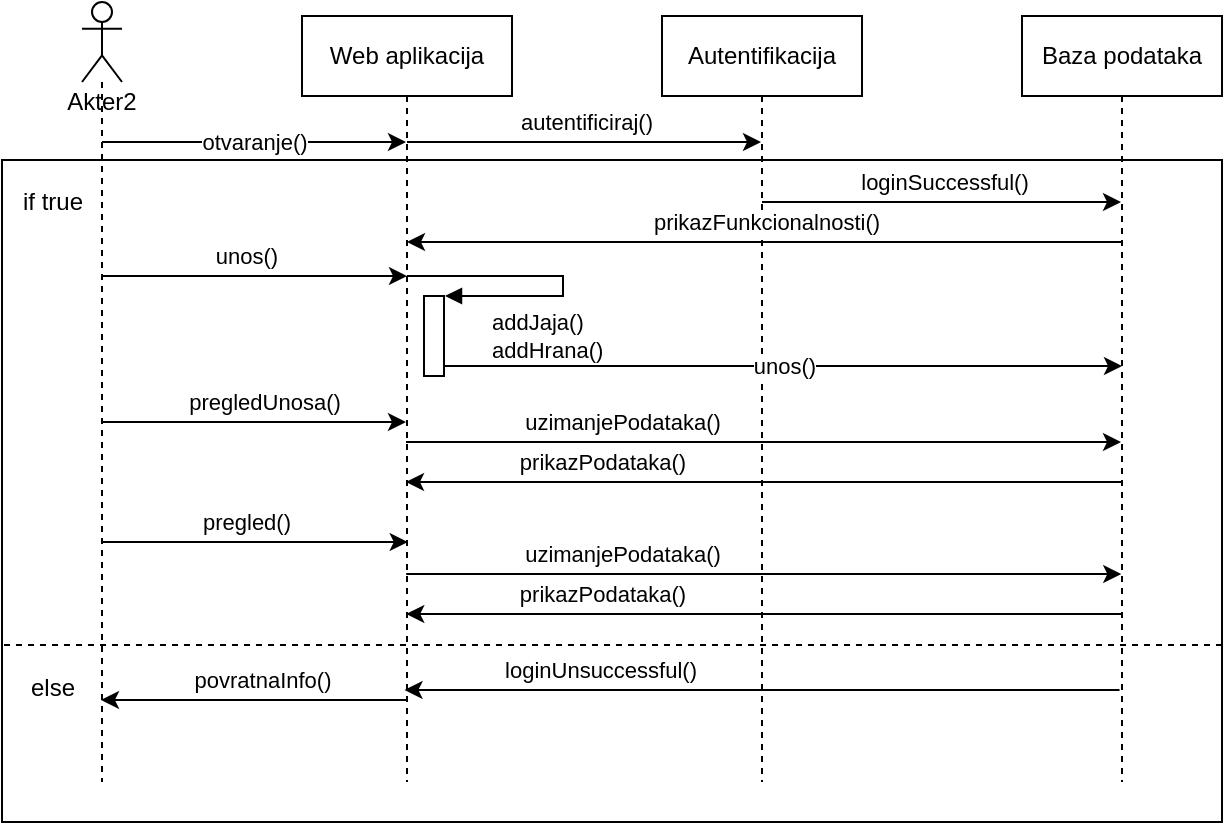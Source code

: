 <mxfile>
    <diagram id="W66MCKCPfeMFEBZK7xAL" name="Page-1">
        <mxGraphModel dx="769" dy="575" grid="1" gridSize="10" guides="1" tooltips="1" connect="1" arrows="1" fold="1" page="1" pageScale="1" pageWidth="827" pageHeight="1169" math="0" shadow="0">
            <root>
                <mxCell id="0"/>
                <mxCell id="1" parent="0"/>
                <mxCell id="soeziekp5oH6GHRPuZ2Z-10" value="" style="rounded=0;whiteSpace=wrap;html=1;" parent="1" vertex="1">
                    <mxGeometry x="280" y="189" width="610" height="331" as="geometry"/>
                </mxCell>
                <mxCell id="soeziekp5oH6GHRPuZ2Z-3" value="otvaranje()" style="edgeStyle=orthogonalEdgeStyle;rounded=0;orthogonalLoop=1;jettySize=auto;html=1;" parent="1" source="oA69pTfiYyQ1RtSddcOU-2" target="soeziekp5oH6GHRPuZ2Z-1" edge="1">
                    <mxGeometry relative="1" as="geometry">
                        <Array as="points">
                            <mxPoint x="360" y="180"/>
                            <mxPoint x="360" y="180"/>
                        </Array>
                    </mxGeometry>
                </mxCell>
                <mxCell id="oA69pTfiYyQ1RtSddcOU-2" value="Akter2" style="shape=umlLifeline;participant=umlActor;perimeter=lifelinePerimeter;whiteSpace=wrap;html=1;container=1;collapsible=0;recursiveResize=0;verticalAlign=top;spacingTop=36;outlineConnect=0;size=40;" parent="1" vertex="1">
                    <mxGeometry x="320" y="110" width="20" height="390" as="geometry"/>
                </mxCell>
                <mxCell id="soeziekp5oH6GHRPuZ2Z-5" value="autentificiraj()" style="edgeStyle=orthogonalEdgeStyle;rounded=0;orthogonalLoop=1;jettySize=auto;html=1;" parent="1" source="soeziekp5oH6GHRPuZ2Z-1" target="soeziekp5oH6GHRPuZ2Z-2" edge="1">
                    <mxGeometry x="0.006" y="10" relative="1" as="geometry">
                        <Array as="points">
                            <mxPoint x="560" y="180"/>
                            <mxPoint x="560" y="180"/>
                        </Array>
                        <mxPoint as="offset"/>
                    </mxGeometry>
                </mxCell>
                <mxCell id="soeziekp5oH6GHRPuZ2Z-23" value="povratnaInfo()" style="edgeStyle=orthogonalEdgeStyle;rounded=0;orthogonalLoop=1;jettySize=auto;html=1;" parent="1" edge="1">
                    <mxGeometry x="-0.056" y="-10" relative="1" as="geometry">
                        <Array as="points">
                            <mxPoint x="410" y="459"/>
                            <mxPoint x="410" y="459"/>
                        </Array>
                        <mxPoint as="offset"/>
                        <mxPoint x="482" y="459" as="sourcePoint"/>
                        <mxPoint x="329.5" y="459" as="targetPoint"/>
                    </mxGeometry>
                </mxCell>
                <mxCell id="soeziekp5oH6GHRPuZ2Z-1" value="Web aplikacija" style="shape=umlLifeline;perimeter=lifelinePerimeter;whiteSpace=wrap;html=1;container=1;collapsible=0;recursiveResize=0;outlineConnect=0;" parent="1" vertex="1">
                    <mxGeometry x="430" y="117" width="105" height="383" as="geometry"/>
                </mxCell>
                <mxCell id="soeziekp5oH6GHRPuZ2Z-7" value="loginSuccessful()" style="edgeStyle=orthogonalEdgeStyle;rounded=0;orthogonalLoop=1;jettySize=auto;html=1;" parent="1" source="soeziekp5oH6GHRPuZ2Z-2" target="soeziekp5oH6GHRPuZ2Z-4" edge="1">
                    <mxGeometry x="0.006" y="10" relative="1" as="geometry">
                        <Array as="points">
                            <mxPoint x="750" y="210"/>
                            <mxPoint x="750" y="210"/>
                        </Array>
                        <mxPoint as="offset"/>
                    </mxGeometry>
                </mxCell>
                <mxCell id="soeziekp5oH6GHRPuZ2Z-2" value="Autentifikacija" style="shape=umlLifeline;perimeter=lifelinePerimeter;whiteSpace=wrap;html=1;container=1;collapsible=0;recursiveResize=0;outlineConnect=0;" parent="1" vertex="1">
                    <mxGeometry x="610" y="117" width="100" height="383" as="geometry"/>
                </mxCell>
                <mxCell id="soeziekp5oH6GHRPuZ2Z-12" value="prikazFunkcionalnosti()" style="edgeStyle=orthogonalEdgeStyle;rounded=0;orthogonalLoop=1;jettySize=auto;html=1;" parent="1" source="soeziekp5oH6GHRPuZ2Z-4" target="soeziekp5oH6GHRPuZ2Z-1" edge="1">
                    <mxGeometry x="-0.003" y="-10" relative="1" as="geometry">
                        <Array as="points">
                            <mxPoint x="660" y="230"/>
                            <mxPoint x="660" y="230"/>
                        </Array>
                        <mxPoint as="offset"/>
                    </mxGeometry>
                </mxCell>
                <mxCell id="soeziekp5oH6GHRPuZ2Z-4" value="Baza podataka" style="shape=umlLifeline;perimeter=lifelinePerimeter;whiteSpace=wrap;html=1;container=1;collapsible=0;recursiveResize=0;outlineConnect=0;" parent="1" vertex="1">
                    <mxGeometry x="790" y="117" width="100" height="383" as="geometry"/>
                </mxCell>
                <mxCell id="soeziekp5oH6GHRPuZ2Z-22" value="loginUnsuccessful()" style="edgeStyle=orthogonalEdgeStyle;rounded=0;orthogonalLoop=1;jettySize=auto;html=1;" parent="1" edge="1">
                    <mxGeometry x="0.452" y="-10" relative="1" as="geometry">
                        <mxPoint x="838.75" y="454" as="sourcePoint"/>
                        <mxPoint x="481.25" y="454" as="targetPoint"/>
                        <Array as="points">
                            <mxPoint x="659.25" y="454"/>
                            <mxPoint x="659.25" y="454"/>
                        </Array>
                        <mxPoint as="offset"/>
                    </mxGeometry>
                </mxCell>
                <mxCell id="soeziekp5oH6GHRPuZ2Z-24" value="" style="endArrow=none;dashed=1;html=1;entryX=0;entryY=0.5;entryDx=0;entryDy=0;exitX=1;exitY=0.684;exitDx=0;exitDy=0;exitPerimeter=0;" parent="1" edge="1">
                    <mxGeometry width="50" height="50" relative="1" as="geometry">
                        <mxPoint x="890" y="431.524" as="sourcePoint"/>
                        <mxPoint x="280" y="431.5" as="targetPoint"/>
                    </mxGeometry>
                </mxCell>
                <mxCell id="soeziekp5oH6GHRPuZ2Z-25" value="if true" style="text;html=1;align=center;verticalAlign=middle;resizable=0;points=[];autosize=1;strokeColor=none;" parent="1" vertex="1">
                    <mxGeometry x="280" y="200" width="50" height="20" as="geometry"/>
                </mxCell>
                <mxCell id="soeziekp5oH6GHRPuZ2Z-26" value="else" style="text;html=1;align=center;verticalAlign=middle;resizable=0;points=[];autosize=1;strokeColor=none;" parent="1" vertex="1">
                    <mxGeometry x="285" y="443" width="40" height="20" as="geometry"/>
                </mxCell>
                <mxCell id="6" value="unos()" style="edgeStyle=orthogonalEdgeStyle;rounded=0;orthogonalLoop=1;jettySize=auto;html=1;" edge="1" parent="1">
                    <mxGeometry x="-0.06" y="10" relative="1" as="geometry">
                        <Array as="points">
                            <mxPoint x="400.5" y="247"/>
                            <mxPoint x="400.5" y="247"/>
                        </Array>
                        <mxPoint as="offset"/>
                        <mxPoint x="330" y="247" as="sourcePoint"/>
                        <mxPoint x="482.5" y="247" as="targetPoint"/>
                    </mxGeometry>
                </mxCell>
                <mxCell id="7" value="addJaja()&lt;br&gt;addHrana()" style="edgeStyle=orthogonalEdgeStyle;html=1;align=left;spacingLeft=2;endArrow=block;rounded=0;entryX=1;entryY=0;" edge="1" parent="1">
                    <mxGeometry x="0.748" y="20" relative="1" as="geometry">
                        <mxPoint x="482.5" y="247" as="sourcePoint"/>
                        <Array as="points">
                            <mxPoint x="560.5" y="247"/>
                            <mxPoint x="560.5" y="257"/>
                        </Array>
                        <mxPoint x="1" as="offset"/>
                        <mxPoint x="501.5" y="257" as="targetPoint"/>
                    </mxGeometry>
                </mxCell>
                <mxCell id="8" value="unos()" style="edgeStyle=orthogonalEdgeStyle;rounded=0;orthogonalLoop=1;jettySize=auto;html=1;" edge="1" parent="1">
                    <mxGeometry relative="1" as="geometry">
                        <mxPoint x="501.5" y="292" as="sourcePoint"/>
                        <mxPoint x="840" y="292" as="targetPoint"/>
                        <Array as="points">
                            <mxPoint x="670.5" y="292"/>
                            <mxPoint x="670.5" y="292"/>
                        </Array>
                    </mxGeometry>
                </mxCell>
                <mxCell id="9" value="" style="html=1;points=[];perimeter=orthogonalPerimeter;" vertex="1" parent="1">
                    <mxGeometry x="491" y="257" width="10" height="40" as="geometry"/>
                </mxCell>
                <mxCell id="10" value="pregledUnosa()" style="edgeStyle=orthogonalEdgeStyle;rounded=0;orthogonalLoop=1;jettySize=auto;html=1;" edge="1" parent="1">
                    <mxGeometry x="0.056" y="10" relative="1" as="geometry">
                        <Array as="points">
                            <mxPoint x="400" y="320"/>
                            <mxPoint x="400" y="320"/>
                        </Array>
                        <mxPoint x="1" as="offset"/>
                        <mxPoint x="329.5" y="320" as="sourcePoint"/>
                        <mxPoint x="482" y="320" as="targetPoint"/>
                    </mxGeometry>
                </mxCell>
                <mxCell id="11" value="uzimanjePodataka()" style="edgeStyle=orthogonalEdgeStyle;rounded=0;orthogonalLoop=1;jettySize=auto;html=1;" edge="1" parent="1">
                    <mxGeometry x="-0.396" y="10" relative="1" as="geometry">
                        <Array as="points">
                            <mxPoint x="660" y="330"/>
                            <mxPoint x="660" y="330"/>
                        </Array>
                        <mxPoint as="offset"/>
                        <mxPoint x="482" y="330" as="sourcePoint"/>
                        <mxPoint x="839.5" y="330" as="targetPoint"/>
                    </mxGeometry>
                </mxCell>
                <mxCell id="12" value="prikazPodataka()" style="edgeStyle=orthogonalEdgeStyle;rounded=0;orthogonalLoop=1;jettySize=auto;html=1;" edge="1" parent="1">
                    <mxGeometry x="0.452" y="-10" relative="1" as="geometry">
                        <Array as="points">
                            <mxPoint x="660" y="350"/>
                            <mxPoint x="660" y="350"/>
                        </Array>
                        <mxPoint as="offset"/>
                        <mxPoint x="839.5" y="350" as="sourcePoint"/>
                        <mxPoint x="482" y="350" as="targetPoint"/>
                    </mxGeometry>
                </mxCell>
                <mxCell id="16" value="pregled()" style="edgeStyle=orthogonalEdgeStyle;rounded=0;orthogonalLoop=1;jettySize=auto;html=1;" edge="1" parent="1">
                    <mxGeometry x="-0.06" y="10" relative="1" as="geometry">
                        <Array as="points">
                            <mxPoint x="400.87" y="380"/>
                            <mxPoint x="400.87" y="380"/>
                        </Array>
                        <mxPoint as="offset"/>
                        <mxPoint x="330.37" y="380" as="sourcePoint"/>
                        <mxPoint x="482.87" y="380" as="targetPoint"/>
                    </mxGeometry>
                </mxCell>
                <mxCell id="17" value="uzimanjePodataka()" style="edgeStyle=orthogonalEdgeStyle;rounded=0;orthogonalLoop=1;jettySize=auto;html=1;" edge="1" parent="1">
                    <mxGeometry x="-0.396" y="10" relative="1" as="geometry">
                        <Array as="points">
                            <mxPoint x="660.12" y="396"/>
                            <mxPoint x="660.12" y="396"/>
                        </Array>
                        <mxPoint as="offset"/>
                        <mxPoint x="482.12" y="396" as="sourcePoint"/>
                        <mxPoint x="839.62" y="396" as="targetPoint"/>
                    </mxGeometry>
                </mxCell>
                <mxCell id="18" value="prikazPodataka()" style="edgeStyle=orthogonalEdgeStyle;rounded=0;orthogonalLoop=1;jettySize=auto;html=1;" edge="1" parent="1">
                    <mxGeometry x="0.452" y="-10" relative="1" as="geometry">
                        <Array as="points">
                            <mxPoint x="660.12" y="416"/>
                            <mxPoint x="660.12" y="416"/>
                        </Array>
                        <mxPoint as="offset"/>
                        <mxPoint x="839.62" y="416" as="sourcePoint"/>
                        <mxPoint x="482.12" y="416" as="targetPoint"/>
                    </mxGeometry>
                </mxCell>
            </root>
        </mxGraphModel>
    </diagram>
</mxfile>